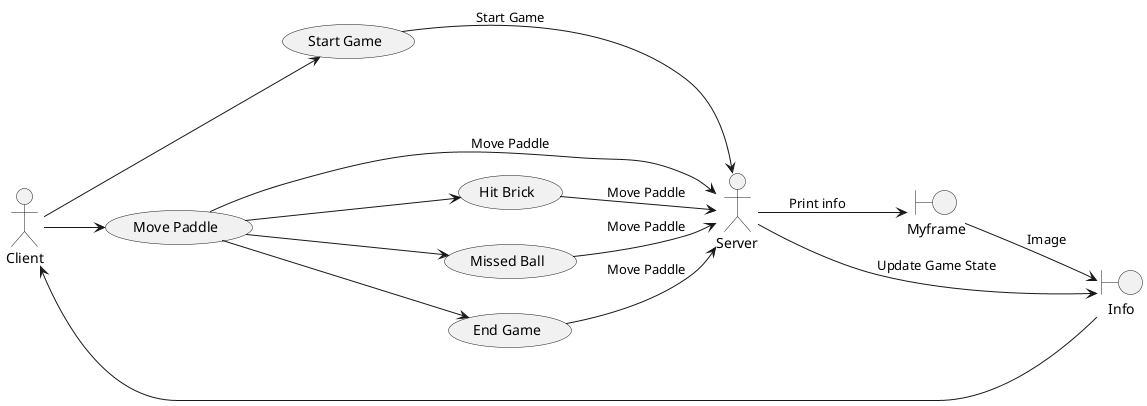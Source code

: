 @startuml

left to right direction

actor Client as "Client"
actor Server as "Server"
boundary Game as "Myframe"
boundary info as "Info"

Client --> (Start Game)
Client --> (Move Paddle)

(Start Game) --> Server: Start Game
(Move Paddle) --> Server: Move Paddle
(Move Paddle) --> (Hit Brick)
(Move Paddle) --> (Missed Ball)
(Move Paddle) --> (End Game)
(Hit Brick) --> Server: Move Paddle
(Missed Ball) --> Server: Move Paddle
(End Game) --> Server: Move Paddle

(Server) --> (Game): Print info
(Game) --> info: Image
(Server) --> (info): Update Game State
info --> Client

@enduml
